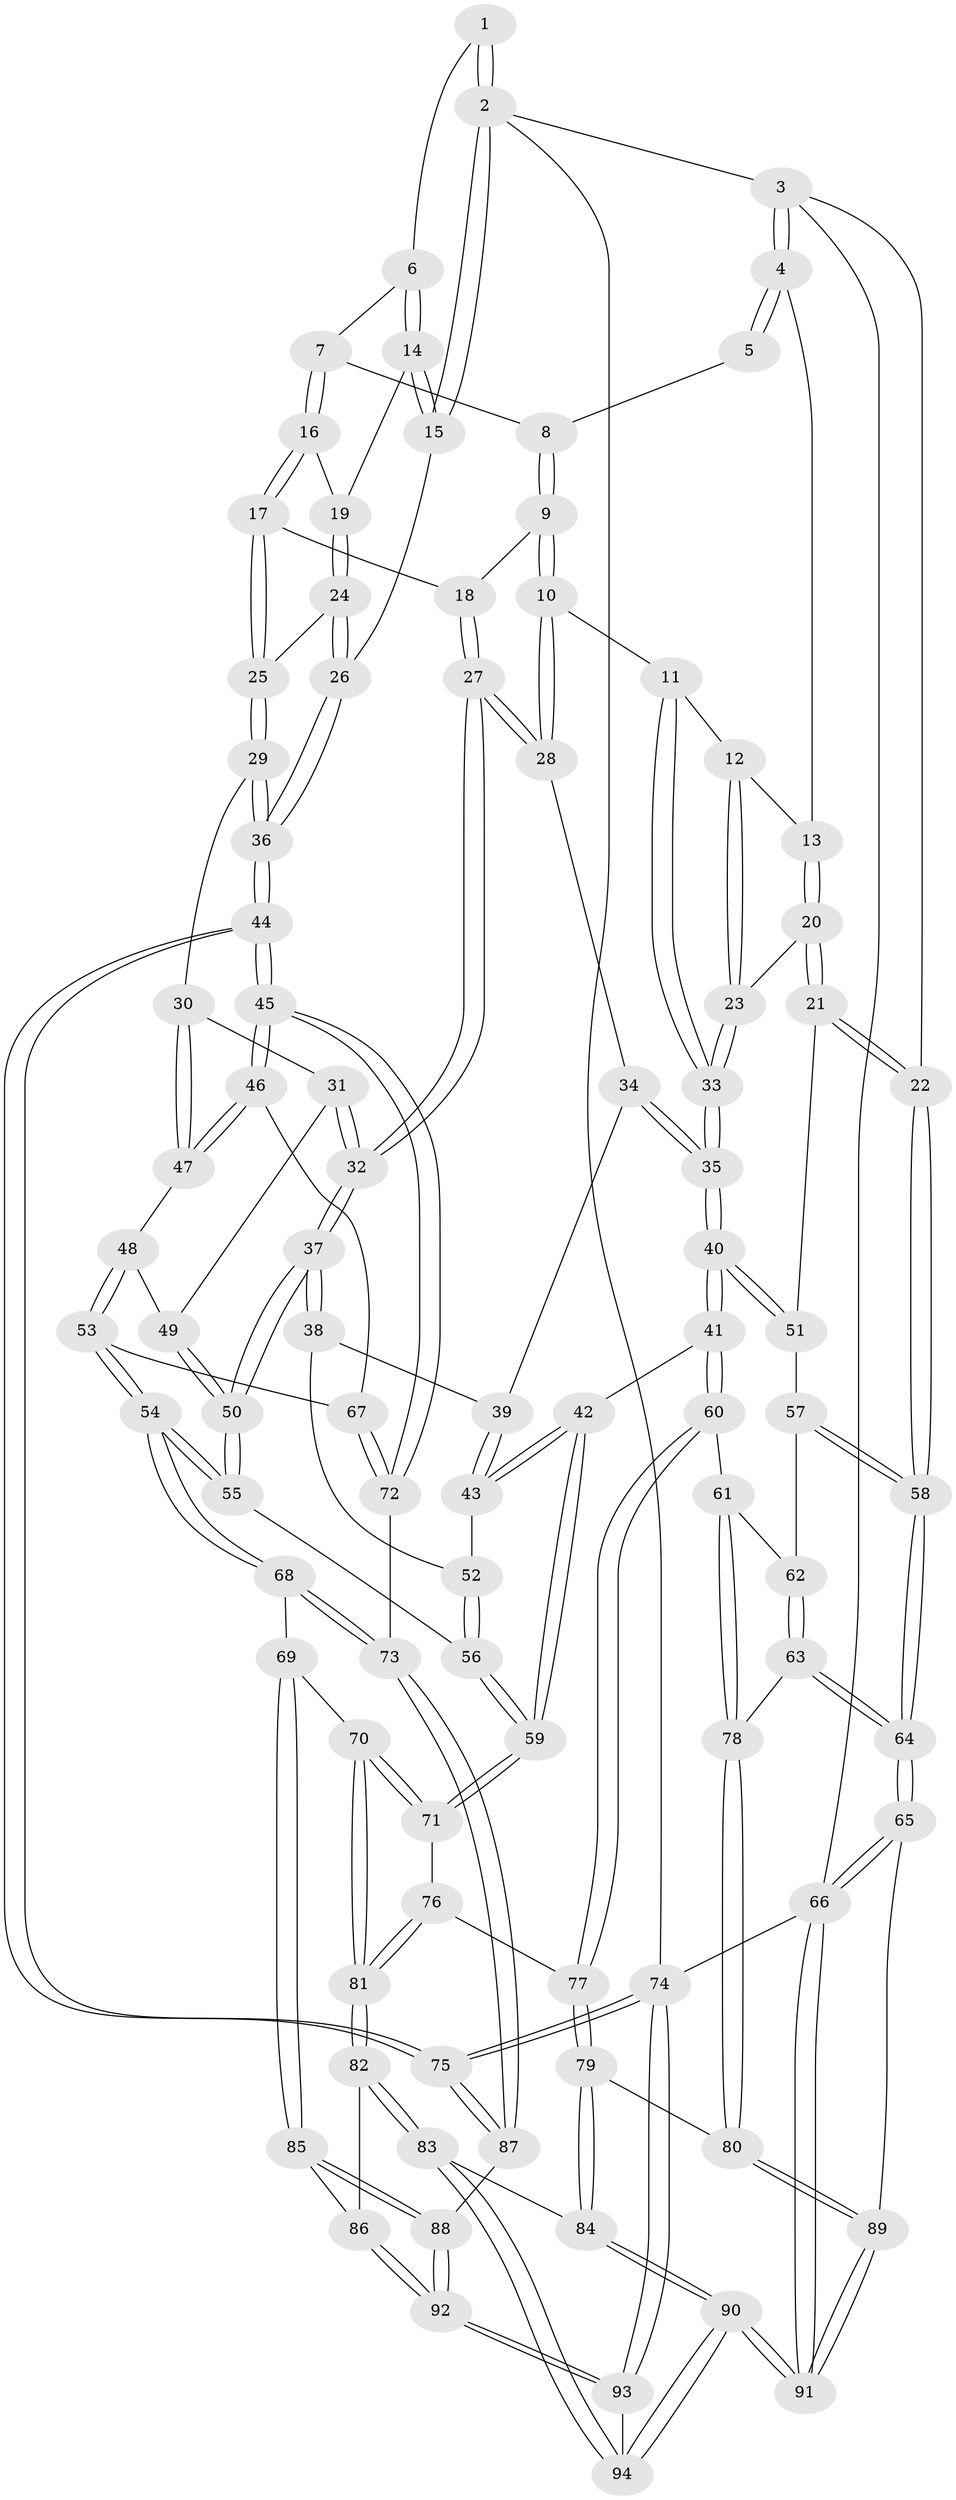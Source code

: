 // coarse degree distribution, {7: 0.13513513513513514, 4: 0.40540540540540543, 3: 0.13513513513513514, 5: 0.16216216216216217, 8: 0.02702702702702703, 6: 0.10810810810810811, 2: 0.02702702702702703}
// Generated by graph-tools (version 1.1) at 2025/21/03/04/25 18:21:10]
// undirected, 94 vertices, 232 edges
graph export_dot {
graph [start="1"]
  node [color=gray90,style=filled];
  1 [pos="+0.652856490891735+0"];
  2 [pos="+1+0"];
  3 [pos="+0+0"];
  4 [pos="+0.11363539285023996+0"];
  5 [pos="+0.5599188426236791+0"];
  6 [pos="+0.8118387991526133+0.094030739776681"];
  7 [pos="+0.6648085739146359+0.14599807016821922"];
  8 [pos="+0.570874297878045+0.035207916503430164"];
  9 [pos="+0.49649357395681515+0.18874027481637023"];
  10 [pos="+0.4417732918179136+0.23241306600513265"];
  11 [pos="+0.43226403259300655+0.22920027136233567"];
  12 [pos="+0.3218606328953067+0.16090326833879603"];
  13 [pos="+0.16851252589057675+0"];
  14 [pos="+0.8797679623800719+0.14595453361025496"];
  15 [pos="+1+0"];
  16 [pos="+0.6676959465822908+0.16278935155423985"];
  17 [pos="+0.6698059490644239+0.23182320024853434"];
  18 [pos="+0.6426435871652473+0.25132946346374463"];
  19 [pos="+0.8679817675763706+0.18446691608464294"];
  20 [pos="+0.15274847839794078+0.3117808035728574"];
  21 [pos="+0+0.36502840442720486"];
  22 [pos="+0+0.3294466871658348"];
  23 [pos="+0.2390656698440696+0.3653411097548863"];
  24 [pos="+0.8637485988146477+0.20329252233079256"];
  25 [pos="+0.8238322987159042+0.2833881049073536"];
  26 [pos="+1+0.39471248861050207"];
  27 [pos="+0.5976539772287152+0.37369279477808753"];
  28 [pos="+0.46442561173907704+0.3052839167936351"];
  29 [pos="+0.8253244267335832+0.3009575954567389"];
  30 [pos="+0.8177014266830246+0.3262036460116386"];
  31 [pos="+0.7637337922184413+0.36771014239886524"];
  32 [pos="+0.5980111186567827+0.3744406849985682"];
  33 [pos="+0.25284672820043336+0.3865505258569205"];
  34 [pos="+0.45089676011463387+0.3277019692855619"];
  35 [pos="+0.270717755740507+0.4367698061935743"];
  36 [pos="+1+0.4178198581527738"];
  37 [pos="+0.5932307888681477+0.4281520709903241"];
  38 [pos="+0.5226720682701087+0.45498430878555857"];
  39 [pos="+0.4493752829171588+0.38919598002406713"];
  40 [pos="+0.27145548003936404+0.5018318685067003"];
  41 [pos="+0.2724732273508002+0.5041707121287091"];
  42 [pos="+0.3883232003911826+0.5123567985858287"];
  43 [pos="+0.41710135892833256+0.4909742279433698"];
  44 [pos="+1+0.6746428573024137"];
  45 [pos="+1+0.6738733268560517"];
  46 [pos="+0.9239842939388456+0.5298622230633178"];
  47 [pos="+0.9134568791483411+0.5173204401149134"];
  48 [pos="+0.7630501369519804+0.47255968410449734"];
  49 [pos="+0.7526333698874573+0.4164008453756849"];
  50 [pos="+0.6295051516095034+0.5019745526425039"];
  51 [pos="+0.09421038885595295+0.46795974357979975"];
  52 [pos="+0.49342236356265295+0.47496289501800515"];
  53 [pos="+0.6927184943583805+0.5621438739599492"];
  54 [pos="+0.6552802488106237+0.5653525589113134"];
  55 [pos="+0.6400212442749538+0.5468205596185204"];
  56 [pos="+0.5309570296224824+0.5618176378095922"];
  57 [pos="+0.057461803647600916+0.5579971081912092"];
  58 [pos="+0+0.5083546699786875"];
  59 [pos="+0.46679823977018825+0.5982300811326586"];
  60 [pos="+0.2656017499335742+0.5275538158048833"];
  61 [pos="+0.1388199494363788+0.6018874190854505"];
  62 [pos="+0.07137198057880272+0.5782175691819489"];
  63 [pos="+0.012430867120358631+0.6723399984264111"];
  64 [pos="+0+0.6974163350402645"];
  65 [pos="+0+0.7062529381451731"];
  66 [pos="+0+1"];
  67 [pos="+0.6980452238372883+0.5636881375791136"];
  68 [pos="+0.638070272211681+0.6473933772697177"];
  69 [pos="+0.5631520140365505+0.7052365678855624"];
  70 [pos="+0.49900673497283105+0.6955377652109065"];
  71 [pos="+0.46699168887154574+0.6025431134079704"];
  72 [pos="+0.8807085007750547+0.7214476521146541"];
  73 [pos="+0.77040077584213+0.773972808022658"];
  74 [pos="+1+1"];
  75 [pos="+1+1"];
  76 [pos="+0.3204756173290362+0.6828087415270908"];
  77 [pos="+0.29035202589245934+0.6572548041839352"];
  78 [pos="+0.1139605347361832+0.713704979526317"];
  79 [pos="+0.177996248943893+0.7507989879150473"];
  80 [pos="+0.12938261633340298+0.7413499336111503"];
  81 [pos="+0.3925494612542516+0.7802189900275354"];
  82 [pos="+0.3841069014123972+0.8640319410924372"];
  83 [pos="+0.3721166096412102+0.8836178773101667"];
  84 [pos="+0.2044173679565805+0.7941841577335177"];
  85 [pos="+0.5881975849475828+0.7862732306946885"];
  86 [pos="+0.4916996237236065+0.8565966881696989"];
  87 [pos="+0.7310280684129269+0.8347928165017647"];
  88 [pos="+0.6957798544517511+0.8716178658813264"];
  89 [pos="+0.0992895821802284+0.7782014650563082"];
  90 [pos="+0+1"];
  91 [pos="+0+1"];
  92 [pos="+0.6748559722888767+0.9610591720894831"];
  93 [pos="+0.6800522387143064+1"];
  94 [pos="+0.32350408338954384+1"];
  1 -- 2;
  1 -- 2;
  1 -- 6;
  2 -- 3;
  2 -- 15;
  2 -- 15;
  2 -- 74;
  3 -- 4;
  3 -- 4;
  3 -- 22;
  3 -- 66;
  4 -- 5;
  4 -- 5;
  4 -- 13;
  5 -- 8;
  6 -- 7;
  6 -- 14;
  6 -- 14;
  7 -- 8;
  7 -- 16;
  7 -- 16;
  8 -- 9;
  8 -- 9;
  9 -- 10;
  9 -- 10;
  9 -- 18;
  10 -- 11;
  10 -- 28;
  10 -- 28;
  11 -- 12;
  11 -- 33;
  11 -- 33;
  12 -- 13;
  12 -- 23;
  12 -- 23;
  13 -- 20;
  13 -- 20;
  14 -- 15;
  14 -- 15;
  14 -- 19;
  15 -- 26;
  16 -- 17;
  16 -- 17;
  16 -- 19;
  17 -- 18;
  17 -- 25;
  17 -- 25;
  18 -- 27;
  18 -- 27;
  19 -- 24;
  19 -- 24;
  20 -- 21;
  20 -- 21;
  20 -- 23;
  21 -- 22;
  21 -- 22;
  21 -- 51;
  22 -- 58;
  22 -- 58;
  23 -- 33;
  23 -- 33;
  24 -- 25;
  24 -- 26;
  24 -- 26;
  25 -- 29;
  25 -- 29;
  26 -- 36;
  26 -- 36;
  27 -- 28;
  27 -- 28;
  27 -- 32;
  27 -- 32;
  28 -- 34;
  29 -- 30;
  29 -- 36;
  29 -- 36;
  30 -- 31;
  30 -- 47;
  30 -- 47;
  31 -- 32;
  31 -- 32;
  31 -- 49;
  32 -- 37;
  32 -- 37;
  33 -- 35;
  33 -- 35;
  34 -- 35;
  34 -- 35;
  34 -- 39;
  35 -- 40;
  35 -- 40;
  36 -- 44;
  36 -- 44;
  37 -- 38;
  37 -- 38;
  37 -- 50;
  37 -- 50;
  38 -- 39;
  38 -- 52;
  39 -- 43;
  39 -- 43;
  40 -- 41;
  40 -- 41;
  40 -- 51;
  40 -- 51;
  41 -- 42;
  41 -- 60;
  41 -- 60;
  42 -- 43;
  42 -- 43;
  42 -- 59;
  42 -- 59;
  43 -- 52;
  44 -- 45;
  44 -- 45;
  44 -- 75;
  44 -- 75;
  45 -- 46;
  45 -- 46;
  45 -- 72;
  45 -- 72;
  46 -- 47;
  46 -- 47;
  46 -- 67;
  47 -- 48;
  48 -- 49;
  48 -- 53;
  48 -- 53;
  49 -- 50;
  49 -- 50;
  50 -- 55;
  50 -- 55;
  51 -- 57;
  52 -- 56;
  52 -- 56;
  53 -- 54;
  53 -- 54;
  53 -- 67;
  54 -- 55;
  54 -- 55;
  54 -- 68;
  54 -- 68;
  55 -- 56;
  56 -- 59;
  56 -- 59;
  57 -- 58;
  57 -- 58;
  57 -- 62;
  58 -- 64;
  58 -- 64;
  59 -- 71;
  59 -- 71;
  60 -- 61;
  60 -- 77;
  60 -- 77;
  61 -- 62;
  61 -- 78;
  61 -- 78;
  62 -- 63;
  62 -- 63;
  63 -- 64;
  63 -- 64;
  63 -- 78;
  64 -- 65;
  64 -- 65;
  65 -- 66;
  65 -- 66;
  65 -- 89;
  66 -- 91;
  66 -- 91;
  66 -- 74;
  67 -- 72;
  67 -- 72;
  68 -- 69;
  68 -- 73;
  68 -- 73;
  69 -- 70;
  69 -- 85;
  69 -- 85;
  70 -- 71;
  70 -- 71;
  70 -- 81;
  70 -- 81;
  71 -- 76;
  72 -- 73;
  73 -- 87;
  73 -- 87;
  74 -- 75;
  74 -- 75;
  74 -- 93;
  74 -- 93;
  75 -- 87;
  75 -- 87;
  76 -- 77;
  76 -- 81;
  76 -- 81;
  77 -- 79;
  77 -- 79;
  78 -- 80;
  78 -- 80;
  79 -- 80;
  79 -- 84;
  79 -- 84;
  80 -- 89;
  80 -- 89;
  81 -- 82;
  81 -- 82;
  82 -- 83;
  82 -- 83;
  82 -- 86;
  83 -- 84;
  83 -- 94;
  83 -- 94;
  84 -- 90;
  84 -- 90;
  85 -- 86;
  85 -- 88;
  85 -- 88;
  86 -- 92;
  86 -- 92;
  87 -- 88;
  88 -- 92;
  88 -- 92;
  89 -- 91;
  89 -- 91;
  90 -- 91;
  90 -- 91;
  90 -- 94;
  90 -- 94;
  92 -- 93;
  92 -- 93;
  93 -- 94;
}
